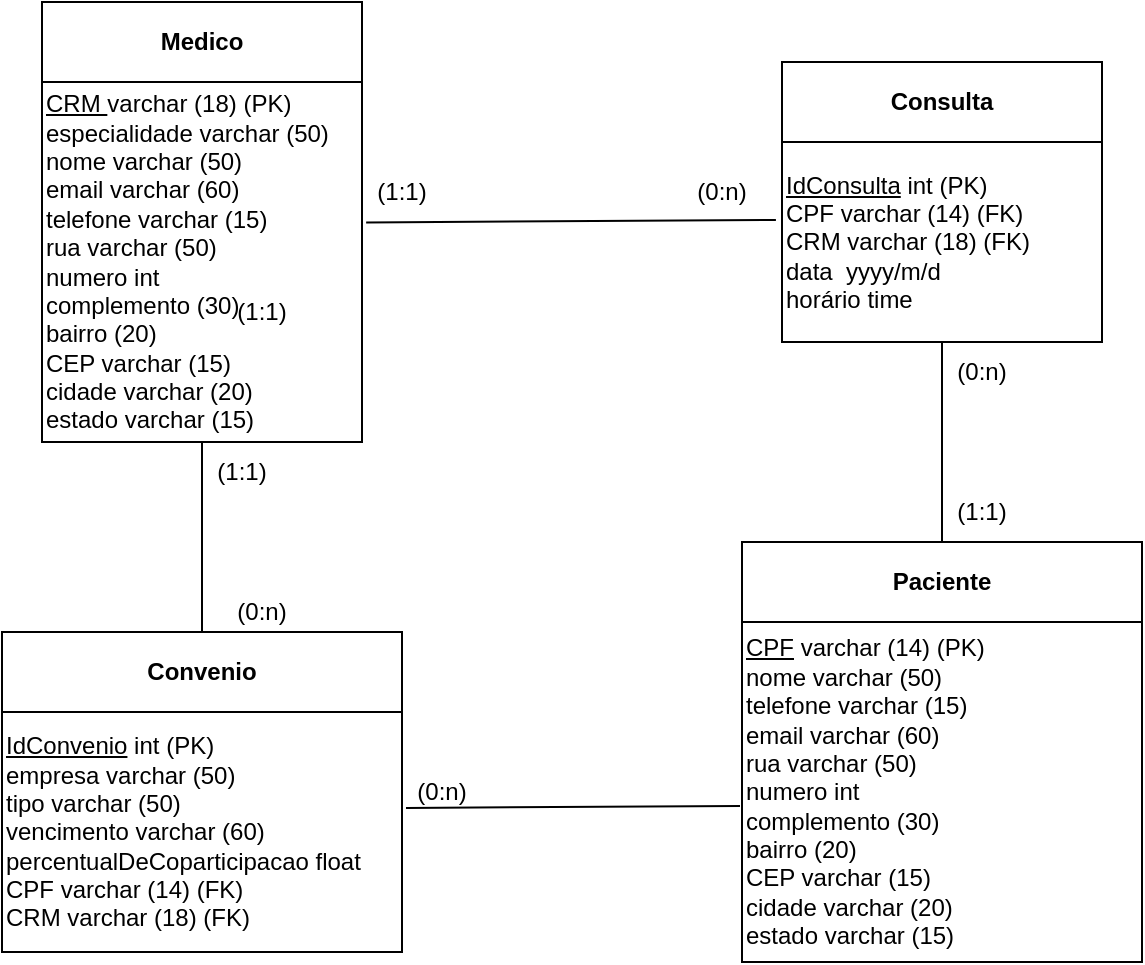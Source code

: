 <mxfile version="24.7.8">
  <diagram name="Page-1" id="HAe-UX_IYEYiSjkh68OM">
    <mxGraphModel dx="1393" dy="763" grid="1" gridSize="10" guides="1" tooltips="1" connect="1" arrows="1" fold="1" page="1" pageScale="1" pageWidth="850" pageHeight="1100" math="0" shadow="0">
      <root>
        <mxCell id="0" />
        <mxCell id="1" parent="0" />
        <mxCell id="rAvilJ_ywPzz6KZA07hI-1" value="&lt;b&gt;Medico&lt;/b&gt;" style="rounded=0;whiteSpace=wrap;html=1;" vertex="1" parent="1">
          <mxGeometry x="280" y="80" width="160" height="40" as="geometry" />
        </mxCell>
        <mxCell id="rAvilJ_ywPzz6KZA07hI-2" value="&lt;div style=&quot;&quot;&gt;&lt;u style=&quot;background-color: initial;&quot;&gt;CRM &lt;/u&gt;&lt;span style=&quot;background-color: initial;&quot;&gt;varchar (18) (PK)&lt;/span&gt;&lt;/div&gt;&lt;div style=&quot;&quot;&gt;especialidade varchar (50)&lt;/div&gt;&lt;div style=&quot;&quot;&gt;nome varchar (50)&lt;/div&gt;&lt;div style=&quot;&quot;&gt;email varchar (60)&lt;/div&gt;&lt;div style=&quot;&quot;&gt;telefone varchar (15)&lt;/div&gt;&lt;div style=&quot;&quot;&gt;&lt;div&gt;rua varchar (50)&lt;/div&gt;&lt;div&gt;numero int&lt;/div&gt;&lt;div&gt;complemento (30)&lt;/div&gt;&lt;div&gt;bairro (20)&lt;/div&gt;&lt;div&gt;CEP varchar (15)&lt;/div&gt;&lt;div&gt;cidade varchar (20)&lt;/div&gt;&lt;div&gt;estado varchar (15)&lt;/div&gt;&lt;/div&gt;" style="rounded=0;whiteSpace=wrap;html=1;align=left;" vertex="1" parent="1">
          <mxGeometry x="280" y="120" width="160" height="180" as="geometry" />
        </mxCell>
        <mxCell id="rAvilJ_ywPzz6KZA07hI-3" value="&lt;b&gt;Consulta&lt;/b&gt;" style="rounded=0;whiteSpace=wrap;html=1;" vertex="1" parent="1">
          <mxGeometry x="650" y="110" width="160" height="40" as="geometry" />
        </mxCell>
        <mxCell id="rAvilJ_ywPzz6KZA07hI-4" value="&lt;div style=&quot;&quot;&gt;&lt;span style=&quot;background-color: initial;&quot;&gt;&lt;u&gt;IdConsulta&lt;/u&gt;&amp;nbsp;int (PK)&lt;/span&gt;&lt;/div&gt;&lt;div style=&quot;&quot;&gt;CPF varchar (14) (FK)&lt;/div&gt;&lt;div style=&quot;&quot;&gt;&lt;span style=&quot;background-color: initial;&quot;&gt;CRM varchar (18) (FK)&lt;/span&gt;&lt;/div&gt;&lt;div style=&quot;&quot;&gt;data&amp;nbsp; yyyy/m/d&lt;/div&gt;&lt;div style=&quot;&quot;&gt;horário time&lt;/div&gt;" style="rounded=0;whiteSpace=wrap;html=1;align=left;" vertex="1" parent="1">
          <mxGeometry x="650" y="150" width="160" height="100" as="geometry" />
        </mxCell>
        <mxCell id="rAvilJ_ywPzz6KZA07hI-6" value="" style="endArrow=none;html=1;rounded=0;entryX=-0.019;entryY=0.39;entryDx=0;entryDy=0;entryPerimeter=0;exitX=1.013;exitY=0.39;exitDx=0;exitDy=0;exitPerimeter=0;" edge="1" parent="1" source="rAvilJ_ywPzz6KZA07hI-2" target="rAvilJ_ywPzz6KZA07hI-4">
          <mxGeometry width="50" height="50" relative="1" as="geometry">
            <mxPoint x="580" y="320" as="sourcePoint" />
            <mxPoint x="630" y="270" as="targetPoint" />
          </mxGeometry>
        </mxCell>
        <mxCell id="rAvilJ_ywPzz6KZA07hI-7" value="(1:1)" style="text;html=1;align=center;verticalAlign=middle;whiteSpace=wrap;rounded=0;" vertex="1" parent="1">
          <mxGeometry x="430" y="160" width="60" height="30" as="geometry" />
        </mxCell>
        <mxCell id="rAvilJ_ywPzz6KZA07hI-8" value="(0:n)" style="text;html=1;align=center;verticalAlign=middle;whiteSpace=wrap;rounded=0;" vertex="1" parent="1">
          <mxGeometry x="590" y="160" width="60" height="30" as="geometry" />
        </mxCell>
        <mxCell id="rAvilJ_ywPzz6KZA07hI-11" value="&lt;b&gt;Convenio&lt;/b&gt;" style="rounded=0;whiteSpace=wrap;html=1;" vertex="1" parent="1">
          <mxGeometry x="260" y="395" width="200" height="40" as="geometry" />
        </mxCell>
        <mxCell id="rAvilJ_ywPzz6KZA07hI-12" value="&lt;div style=&quot;&quot;&gt;&lt;u style=&quot;background-color: initial;&quot;&gt;IdConvenio&lt;/u&gt;&lt;span style=&quot;background-color: initial;&quot;&gt;&amp;nbsp;int&lt;/span&gt;&lt;span style=&quot;background-color: initial;&quot;&gt;&amp;nbsp;(PK)&lt;/span&gt;&lt;/div&gt;&lt;div style=&quot;&quot;&gt;empresa varchar (50)&lt;/div&gt;&lt;div style=&quot;&quot;&gt;tipo varchar (50)&lt;/div&gt;&lt;div style=&quot;&quot;&gt;vencimento varchar (60)&lt;/div&gt;&lt;div style=&quot;&quot;&gt;percentualDeCoparticipacao float&lt;/div&gt;&lt;div style=&quot;&quot;&gt;CPF varchar (14) (FK)&lt;/div&gt;&lt;div style=&quot;&quot;&gt;CRM varchar (18) (FK)&lt;/div&gt;" style="rounded=0;whiteSpace=wrap;html=1;align=left;" vertex="1" parent="1">
          <mxGeometry x="260" y="435" width="200" height="120" as="geometry" />
        </mxCell>
        <mxCell id="rAvilJ_ywPzz6KZA07hI-13" value="" style="endArrow=none;html=1;rounded=0;entryX=0.5;entryY=1;entryDx=0;entryDy=0;exitX=0.5;exitY=0;exitDx=0;exitDy=0;" edge="1" parent="1" source="rAvilJ_ywPzz6KZA07hI-11" target="rAvilJ_ywPzz6KZA07hI-2">
          <mxGeometry width="50" height="50" relative="1" as="geometry">
            <mxPoint x="400" y="320" as="sourcePoint" />
            <mxPoint x="450" y="270" as="targetPoint" />
          </mxGeometry>
        </mxCell>
        <mxCell id="rAvilJ_ywPzz6KZA07hI-14" value="(1:1)" style="text;html=1;align=center;verticalAlign=middle;whiteSpace=wrap;rounded=0;" vertex="1" parent="1">
          <mxGeometry x="360" y="220" width="60" height="30" as="geometry" />
        </mxCell>
        <mxCell id="rAvilJ_ywPzz6KZA07hI-15" value="(0:n)" style="text;html=1;align=center;verticalAlign=middle;whiteSpace=wrap;rounded=0;" vertex="1" parent="1">
          <mxGeometry x="360" y="370" width="60" height="30" as="geometry" />
        </mxCell>
        <mxCell id="rAvilJ_ywPzz6KZA07hI-16" value="&lt;b&gt;Paciente&lt;/b&gt;" style="rounded=0;whiteSpace=wrap;html=1;" vertex="1" parent="1">
          <mxGeometry x="630" y="350" width="200" height="40" as="geometry" />
        </mxCell>
        <mxCell id="rAvilJ_ywPzz6KZA07hI-17" value="&lt;div style=&quot;&quot;&gt;&lt;span style=&quot;background-color: initial;&quot;&gt;&lt;u&gt;CPF&lt;/u&gt;&amp;nbsp;varchar (14)&lt;/span&gt;&lt;span style=&quot;background-color: initial;&quot;&gt;&amp;nbsp;(PK)&lt;/span&gt;&lt;/div&gt;&lt;div style=&quot;&quot;&gt;nome varchar (50)&lt;/div&gt;&lt;div style=&quot;&quot;&gt;telefone varchar (15)&lt;/div&gt;&lt;div style=&quot;&quot;&gt;email varchar (60)&lt;/div&gt;&lt;div style=&quot;&quot;&gt;rua varchar (50)&lt;/div&gt;&lt;div style=&quot;&quot;&gt;numero int&lt;/div&gt;&lt;div style=&quot;&quot;&gt;complemento (30)&lt;/div&gt;&lt;div style=&quot;&quot;&gt;bairro (20)&lt;/div&gt;&lt;div style=&quot;&quot;&gt;CEP varchar (15)&lt;/div&gt;&lt;div style=&quot;&quot;&gt;cidade varchar (20)&lt;/div&gt;&lt;div style=&quot;&quot;&gt;estado varchar (15)&lt;/div&gt;" style="rounded=0;whiteSpace=wrap;html=1;align=left;" vertex="1" parent="1">
          <mxGeometry x="630" y="390" width="200" height="170" as="geometry" />
        </mxCell>
        <mxCell id="rAvilJ_ywPzz6KZA07hI-18" value="" style="endArrow=none;html=1;rounded=0;entryX=1.01;entryY=0.4;entryDx=0;entryDy=0;entryPerimeter=0;exitX=-0.005;exitY=0.541;exitDx=0;exitDy=0;exitPerimeter=0;" edge="1" parent="1" source="rAvilJ_ywPzz6KZA07hI-17" target="rAvilJ_ywPzz6KZA07hI-12">
          <mxGeometry width="50" height="50" relative="1" as="geometry">
            <mxPoint x="450" y="320" as="sourcePoint" />
            <mxPoint x="500" y="270" as="targetPoint" />
          </mxGeometry>
        </mxCell>
        <mxCell id="rAvilJ_ywPzz6KZA07hI-19" value="" style="endArrow=none;html=1;rounded=0;entryX=0.5;entryY=1;entryDx=0;entryDy=0;exitX=0.5;exitY=0;exitDx=0;exitDy=0;" edge="1" parent="1" source="rAvilJ_ywPzz6KZA07hI-16" target="rAvilJ_ywPzz6KZA07hI-4">
          <mxGeometry width="50" height="50" relative="1" as="geometry">
            <mxPoint x="550" y="420" as="sourcePoint" />
            <mxPoint x="600" y="370" as="targetPoint" />
          </mxGeometry>
        </mxCell>
        <mxCell id="rAvilJ_ywPzz6KZA07hI-20" value="(0:n)" style="text;html=1;align=center;verticalAlign=middle;whiteSpace=wrap;rounded=0;" vertex="1" parent="1">
          <mxGeometry x="450" y="460" width="60" height="30" as="geometry" />
        </mxCell>
        <mxCell id="rAvilJ_ywPzz6KZA07hI-21" value="(0:n)" style="text;html=1;align=center;verticalAlign=middle;whiteSpace=wrap;rounded=0;" vertex="1" parent="1">
          <mxGeometry x="720" y="250" width="60" height="30" as="geometry" />
        </mxCell>
        <mxCell id="rAvilJ_ywPzz6KZA07hI-22" value="(1:1)" style="text;html=1;align=center;verticalAlign=middle;whiteSpace=wrap;rounded=0;" vertex="1" parent="1">
          <mxGeometry x="350" y="300" width="60" height="30" as="geometry" />
        </mxCell>
        <mxCell id="rAvilJ_ywPzz6KZA07hI-23" value="(1:1)" style="text;html=1;align=center;verticalAlign=middle;whiteSpace=wrap;rounded=0;" vertex="1" parent="1">
          <mxGeometry x="720" y="320" width="60" height="30" as="geometry" />
        </mxCell>
      </root>
    </mxGraphModel>
  </diagram>
</mxfile>
